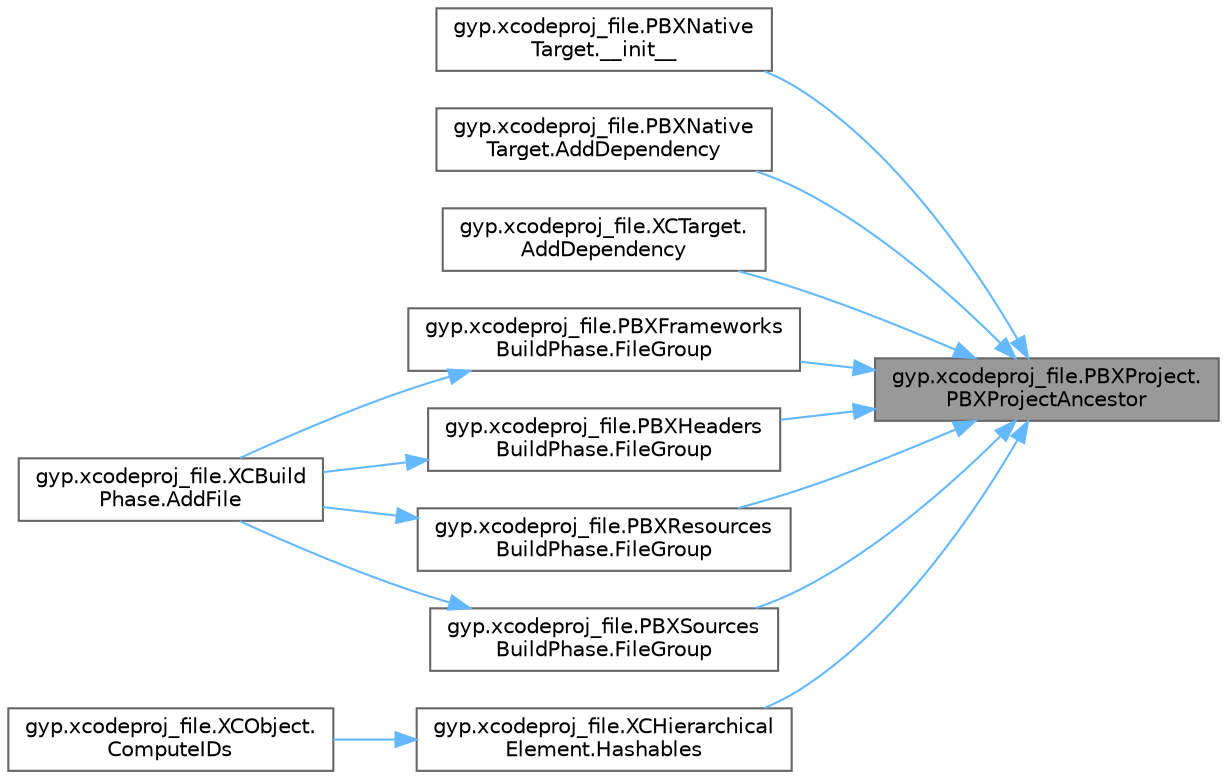 digraph "gyp.xcodeproj_file.PBXProject.PBXProjectAncestor"
{
 // LATEX_PDF_SIZE
  bgcolor="transparent";
  edge [fontname=Helvetica,fontsize=10,labelfontname=Helvetica,labelfontsize=10];
  node [fontname=Helvetica,fontsize=10,shape=box,height=0.2,width=0.4];
  rankdir="RL";
  Node1 [id="Node000001",label="gyp.xcodeproj_file.PBXProject.\lPBXProjectAncestor",height=0.2,width=0.4,color="gray40", fillcolor="grey60", style="filled", fontcolor="black",tooltip=" "];
  Node1 -> Node2 [id="edge14_Node000001_Node000002",dir="back",color="steelblue1",style="solid",tooltip=" "];
  Node2 [id="Node000002",label="gyp.xcodeproj_file.PBXNative\lTarget.__init__",height=0.2,width=0.4,color="grey40", fillcolor="white", style="filled",URL="$classgyp_1_1xcodeproj__file_1_1_p_b_x_native_target.html#a0d35e631e0b03f1ec4cbce5f4aeadc83",tooltip=" "];
  Node1 -> Node3 [id="edge15_Node000001_Node000003",dir="back",color="steelblue1",style="solid",tooltip=" "];
  Node3 [id="Node000003",label="gyp.xcodeproj_file.PBXNative\lTarget.AddDependency",height=0.2,width=0.4,color="grey40", fillcolor="white", style="filled",URL="$classgyp_1_1xcodeproj__file_1_1_p_b_x_native_target.html#ae3cbfe905d28cf46f9b6d66e56154785",tooltip=" "];
  Node1 -> Node4 [id="edge16_Node000001_Node000004",dir="back",color="steelblue1",style="solid",tooltip=" "];
  Node4 [id="Node000004",label="gyp.xcodeproj_file.XCTarget.\lAddDependency",height=0.2,width=0.4,color="grey40", fillcolor="white", style="filled",URL="$classgyp_1_1xcodeproj__file_1_1_x_c_target.html#a6b1fa6aa6195923964ac9ff3e04768ae",tooltip=" "];
  Node1 -> Node5 [id="edge17_Node000001_Node000005",dir="back",color="steelblue1",style="solid",tooltip=" "];
  Node5 [id="Node000005",label="gyp.xcodeproj_file.PBXFrameworks\lBuildPhase.FileGroup",height=0.2,width=0.4,color="grey40", fillcolor="white", style="filled",URL="$classgyp_1_1xcodeproj__file_1_1_p_b_x_frameworks_build_phase.html#ad5699ac03d47f7cf58dbcd71d76d9f7b",tooltip=" "];
  Node5 -> Node6 [id="edge18_Node000005_Node000006",dir="back",color="steelblue1",style="solid",tooltip=" "];
  Node6 [id="Node000006",label="gyp.xcodeproj_file.XCBuild\lPhase.AddFile",height=0.2,width=0.4,color="grey40", fillcolor="white", style="filled",URL="$classgyp_1_1xcodeproj__file_1_1_x_c_build_phase.html#a1af7f6b92810050c22bd3b79f718c4dc",tooltip=" "];
  Node1 -> Node7 [id="edge19_Node000001_Node000007",dir="back",color="steelblue1",style="solid",tooltip=" "];
  Node7 [id="Node000007",label="gyp.xcodeproj_file.PBXHeaders\lBuildPhase.FileGroup",height=0.2,width=0.4,color="grey40", fillcolor="white", style="filled",URL="$classgyp_1_1xcodeproj__file_1_1_p_b_x_headers_build_phase.html#a89d1eef1d964e2bf43198790cde2e4a7",tooltip=" "];
  Node7 -> Node6 [id="edge20_Node000007_Node000006",dir="back",color="steelblue1",style="solid",tooltip=" "];
  Node1 -> Node8 [id="edge21_Node000001_Node000008",dir="back",color="steelblue1",style="solid",tooltip=" "];
  Node8 [id="Node000008",label="gyp.xcodeproj_file.PBXResources\lBuildPhase.FileGroup",height=0.2,width=0.4,color="grey40", fillcolor="white", style="filled",URL="$classgyp_1_1xcodeproj__file_1_1_p_b_x_resources_build_phase.html#adb745bfb72a0a9ab9cbbe9f79659617e",tooltip=" "];
  Node8 -> Node6 [id="edge22_Node000008_Node000006",dir="back",color="steelblue1",style="solid",tooltip=" "];
  Node1 -> Node9 [id="edge23_Node000001_Node000009",dir="back",color="steelblue1",style="solid",tooltip=" "];
  Node9 [id="Node000009",label="gyp.xcodeproj_file.PBXSources\lBuildPhase.FileGroup",height=0.2,width=0.4,color="grey40", fillcolor="white", style="filled",URL="$classgyp_1_1xcodeproj__file_1_1_p_b_x_sources_build_phase.html#a5222d0454a4cda325a590d5f81a1aea4",tooltip=" "];
  Node9 -> Node6 [id="edge24_Node000009_Node000006",dir="back",color="steelblue1",style="solid",tooltip=" "];
  Node1 -> Node10 [id="edge25_Node000001_Node000010",dir="back",color="steelblue1",style="solid",tooltip=" "];
  Node10 [id="Node000010",label="gyp.xcodeproj_file.XCHierarchical\lElement.Hashables",height=0.2,width=0.4,color="grey40", fillcolor="white", style="filled",URL="$classgyp_1_1xcodeproj__file_1_1_x_c_hierarchical_element.html#a03b4b4d8148d1aec07713623b98fddfc",tooltip=" "];
  Node10 -> Node11 [id="edge26_Node000010_Node000011",dir="back",color="steelblue1",style="solid",tooltip=" "];
  Node11 [id="Node000011",label="gyp.xcodeproj_file.XCObject.\lComputeIDs",height=0.2,width=0.4,color="grey40", fillcolor="white", style="filled",URL="$classgyp_1_1xcodeproj__file_1_1_x_c_object.html#a56d6cbe1b0d0efb60ae3d6bfb68e11e6",tooltip=" "];
}
